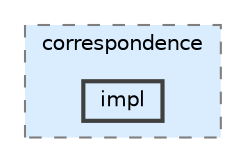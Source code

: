 digraph "src/include/cpp-toolbox/pcl/correspondence/impl"
{
 // LATEX_PDF_SIZE
  bgcolor="transparent";
  edge [fontname=Helvetica,fontsize=10,labelfontname=Helvetica,labelfontsize=10];
  node [fontname=Helvetica,fontsize=10,shape=box,height=0.2,width=0.4];
  compound=true
  subgraph clusterdir_9bd22864257bc944587f30bf5e25cc1c {
    graph [ bgcolor="#daedff", pencolor="grey50", label="correspondence", fontname=Helvetica,fontsize=10 style="filled,dashed", URL="dir_9bd22864257bc944587f30bf5e25cc1c.html",tooltip=""]
  dir_78b956552c331723b05057a9a462d86c [label="impl", fillcolor="#daedff", color="grey25", style="filled,bold", URL="dir_78b956552c331723b05057a9a462d86c.html",tooltip=""];
  }
}

